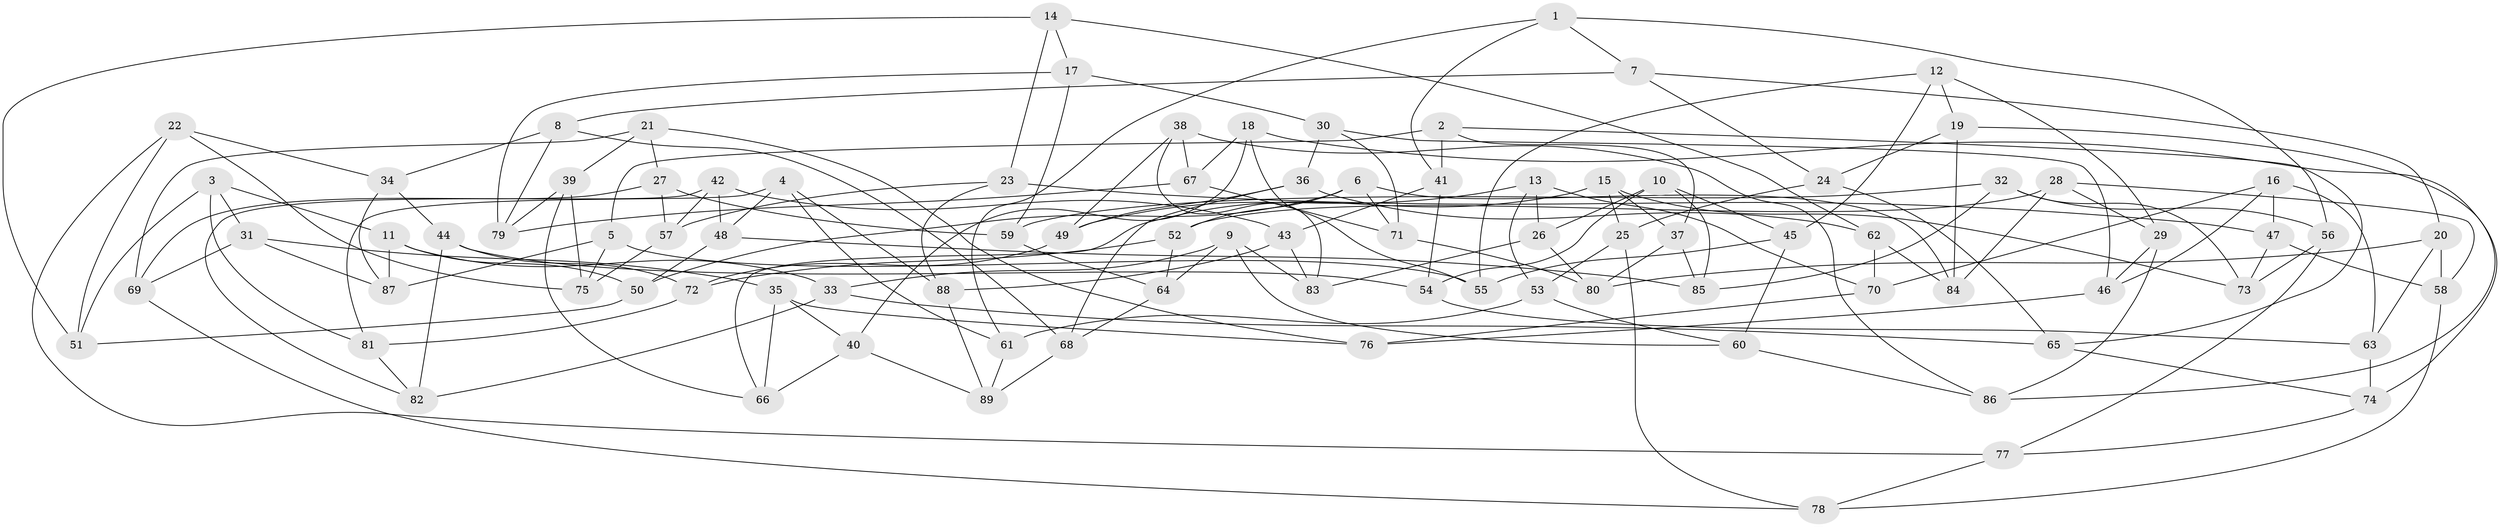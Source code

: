 // Generated by graph-tools (version 1.1) at 2025/50/03/09/25 03:50:55]
// undirected, 89 vertices, 178 edges
graph export_dot {
graph [start="1"]
  node [color=gray90,style=filled];
  1;
  2;
  3;
  4;
  5;
  6;
  7;
  8;
  9;
  10;
  11;
  12;
  13;
  14;
  15;
  16;
  17;
  18;
  19;
  20;
  21;
  22;
  23;
  24;
  25;
  26;
  27;
  28;
  29;
  30;
  31;
  32;
  33;
  34;
  35;
  36;
  37;
  38;
  39;
  40;
  41;
  42;
  43;
  44;
  45;
  46;
  47;
  48;
  49;
  50;
  51;
  52;
  53;
  54;
  55;
  56;
  57;
  58;
  59;
  60;
  61;
  62;
  63;
  64;
  65;
  66;
  67;
  68;
  69;
  70;
  71;
  72;
  73;
  74;
  75;
  76;
  77;
  78;
  79;
  80;
  81;
  82;
  83;
  84;
  85;
  86;
  87;
  88;
  89;
  1 -- 61;
  1 -- 56;
  1 -- 7;
  1 -- 41;
  2 -- 41;
  2 -- 65;
  2 -- 5;
  2 -- 37;
  3 -- 11;
  3 -- 51;
  3 -- 31;
  3 -- 81;
  4 -- 61;
  4 -- 81;
  4 -- 88;
  4 -- 48;
  5 -- 75;
  5 -- 87;
  5 -- 55;
  6 -- 52;
  6 -- 50;
  6 -- 84;
  6 -- 71;
  7 -- 20;
  7 -- 8;
  7 -- 24;
  8 -- 34;
  8 -- 68;
  8 -- 79;
  9 -- 60;
  9 -- 33;
  9 -- 83;
  9 -- 64;
  10 -- 26;
  10 -- 54;
  10 -- 45;
  10 -- 85;
  11 -- 87;
  11 -- 33;
  11 -- 50;
  12 -- 45;
  12 -- 29;
  12 -- 55;
  12 -- 19;
  13 -- 53;
  13 -- 26;
  13 -- 49;
  13 -- 70;
  14 -- 23;
  14 -- 17;
  14 -- 51;
  14 -- 62;
  15 -- 25;
  15 -- 37;
  15 -- 73;
  15 -- 66;
  16 -- 70;
  16 -- 47;
  16 -- 46;
  16 -- 63;
  17 -- 79;
  17 -- 30;
  17 -- 59;
  18 -- 55;
  18 -- 40;
  18 -- 74;
  18 -- 67;
  19 -- 24;
  19 -- 86;
  19 -- 84;
  20 -- 80;
  20 -- 58;
  20 -- 63;
  21 -- 69;
  21 -- 39;
  21 -- 27;
  21 -- 76;
  22 -- 77;
  22 -- 34;
  22 -- 75;
  22 -- 51;
  23 -- 57;
  23 -- 88;
  23 -- 47;
  24 -- 65;
  24 -- 25;
  25 -- 53;
  25 -- 78;
  26 -- 80;
  26 -- 83;
  27 -- 57;
  27 -- 69;
  27 -- 59;
  28 -- 52;
  28 -- 58;
  28 -- 84;
  28 -- 29;
  29 -- 86;
  29 -- 46;
  30 -- 71;
  30 -- 36;
  30 -- 46;
  31 -- 35;
  31 -- 69;
  31 -- 87;
  32 -- 56;
  32 -- 85;
  32 -- 59;
  32 -- 73;
  33 -- 65;
  33 -- 82;
  34 -- 44;
  34 -- 87;
  35 -- 66;
  35 -- 76;
  35 -- 40;
  36 -- 62;
  36 -- 49;
  36 -- 68;
  37 -- 80;
  37 -- 85;
  38 -- 49;
  38 -- 83;
  38 -- 67;
  38 -- 86;
  39 -- 79;
  39 -- 66;
  39 -- 75;
  40 -- 66;
  40 -- 89;
  41 -- 54;
  41 -- 43;
  42 -- 82;
  42 -- 43;
  42 -- 48;
  42 -- 57;
  43 -- 88;
  43 -- 83;
  44 -- 72;
  44 -- 82;
  44 -- 54;
  45 -- 55;
  45 -- 60;
  46 -- 76;
  47 -- 73;
  47 -- 58;
  48 -- 85;
  48 -- 50;
  49 -- 72;
  50 -- 51;
  52 -- 64;
  52 -- 72;
  53 -- 61;
  53 -- 60;
  54 -- 63;
  56 -- 73;
  56 -- 77;
  57 -- 75;
  58 -- 78;
  59 -- 64;
  60 -- 86;
  61 -- 89;
  62 -- 70;
  62 -- 84;
  63 -- 74;
  64 -- 68;
  65 -- 74;
  67 -- 71;
  67 -- 79;
  68 -- 89;
  69 -- 78;
  70 -- 76;
  71 -- 80;
  72 -- 81;
  74 -- 77;
  77 -- 78;
  81 -- 82;
  88 -- 89;
}
